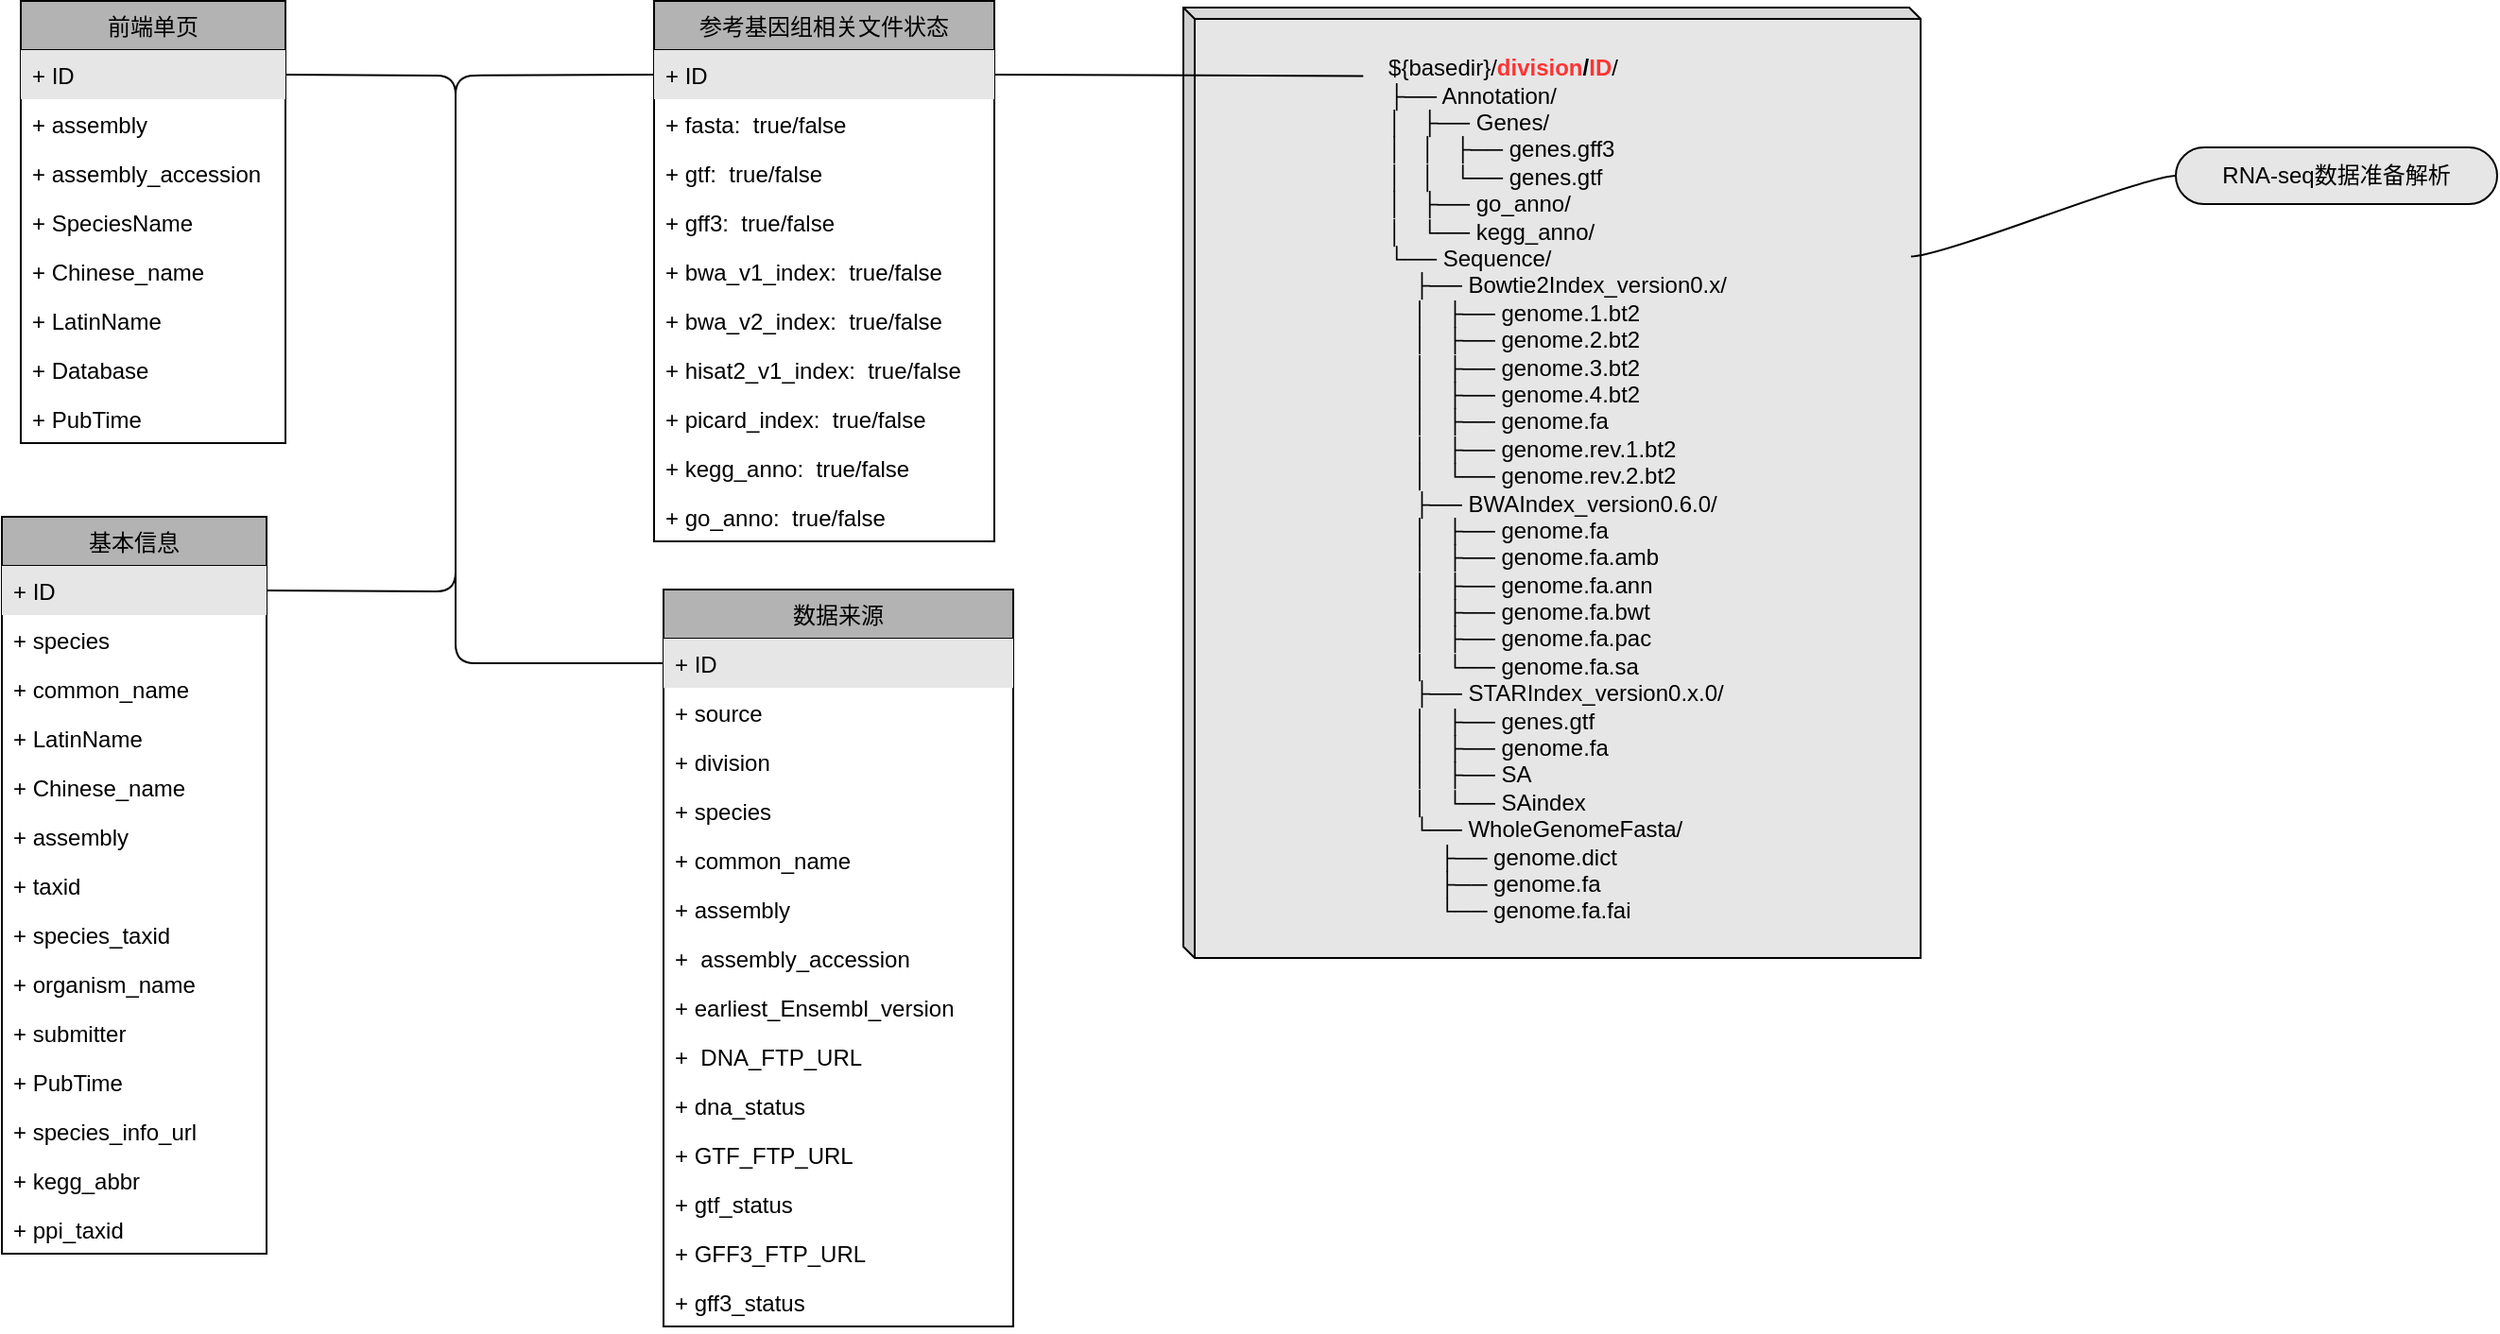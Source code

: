 <mxfile version="10.6.0" type="github"><diagram name="Page-1" id="e7e014a7-5840-1c2e-5031-d8a46d1fe8dd"><mxGraphModel dx="1394" dy="744" grid="1" gridSize="10" guides="1" tooltips="1" connect="1" arrows="1" fold="1" page="1" pageScale="1" pageWidth="1169" pageHeight="826" background="#ffffff" math="0" shadow="0"><root><mxCell id="0"/><mxCell id="1" parent="0"/><UserObject label="前端单页" link="https://docs.qq.com/sheet/DSExEd1J1Y2RzSFlT?tab=BB08J2" id="06fMgOSuVznjS3OfvBHH-41"><mxCell style="swimlane;fontStyle=0;childLayout=stackLayout;horizontal=1;startSize=26;fillColor=#B3B3B3;horizontalStack=0;resizeParent=1;resizeParentMax=0;resizeLast=0;collapsible=1;marginBottom=0;" parent="1" vertex="1"><mxGeometry x="60" y="114.5" width="140" height="234" as="geometry"/></mxCell></UserObject><mxCell id="06fMgOSuVznjS3OfvBHH-42" value="+ ID" style="text;strokeColor=none;fillColor=#E6E6E6;align=left;verticalAlign=top;spacingLeft=4;spacingRight=4;overflow=hidden;rotatable=0;points=[[0,0.5],[1,0.5]];portConstraint=eastwest;" parent="06fMgOSuVznjS3OfvBHH-41" vertex="1"><mxGeometry y="26" width="140" height="26" as="geometry"/></mxCell><mxCell id="06fMgOSuVznjS3OfvBHH-43" value="+ assembly" style="text;strokeColor=none;fillColor=none;align=left;verticalAlign=top;spacingLeft=4;spacingRight=4;overflow=hidden;rotatable=0;points=[[0,0.5],[1,0.5]];portConstraint=eastwest;" parent="06fMgOSuVznjS3OfvBHH-41" vertex="1"><mxGeometry y="52" width="140" height="26" as="geometry"/></mxCell><mxCell id="06fMgOSuVznjS3OfvBHH-45" value="+ assembly_accession" style="text;strokeColor=none;fillColor=none;align=left;verticalAlign=top;spacingLeft=4;spacingRight=4;overflow=hidden;rotatable=0;points=[[0,0.5],[1,0.5]];portConstraint=eastwest;" parent="06fMgOSuVznjS3OfvBHH-41" vertex="1"><mxGeometry y="78" width="140" height="26" as="geometry"/></mxCell><mxCell id="06fMgOSuVznjS3OfvBHH-44" value="+ SpeciesName" style="text;strokeColor=none;fillColor=none;align=left;verticalAlign=top;spacingLeft=4;spacingRight=4;overflow=hidden;rotatable=0;points=[[0,0.5],[1,0.5]];portConstraint=eastwest;" parent="06fMgOSuVznjS3OfvBHH-41" vertex="1"><mxGeometry y="104" width="140" height="26" as="geometry"/></mxCell><mxCell id="06fMgOSuVznjS3OfvBHH-54" value="+ Chinese_name" style="text;strokeColor=none;fillColor=none;align=left;verticalAlign=top;spacingLeft=4;spacingRight=4;overflow=hidden;rotatable=0;points=[[0,0.5],[1,0.5]];portConstraint=eastwest;" parent="06fMgOSuVznjS3OfvBHH-41" vertex="1"><mxGeometry y="130" width="140" height="26" as="geometry"/></mxCell><mxCell id="06fMgOSuVznjS3OfvBHH-55" value="+ LatinName" style="text;strokeColor=none;fillColor=none;align=left;verticalAlign=top;spacingLeft=4;spacingRight=4;overflow=hidden;rotatable=0;points=[[0,0.5],[1,0.5]];portConstraint=eastwest;" parent="06fMgOSuVznjS3OfvBHH-41" vertex="1"><mxGeometry y="156" width="140" height="26" as="geometry"/></mxCell><mxCell id="06fMgOSuVznjS3OfvBHH-56" value="+ Database" style="text;strokeColor=none;fillColor=none;align=left;verticalAlign=top;spacingLeft=4;spacingRight=4;overflow=hidden;rotatable=0;points=[[0,0.5],[1,0.5]];portConstraint=eastwest;" parent="06fMgOSuVznjS3OfvBHH-41" vertex="1"><mxGeometry y="182" width="140" height="26" as="geometry"/></mxCell><mxCell id="06fMgOSuVznjS3OfvBHH-57" value="+ PubTime" style="text;strokeColor=none;fillColor=none;align=left;verticalAlign=top;spacingLeft=4;spacingRight=4;overflow=hidden;rotatable=0;points=[[0,0.5],[1,0.5]];portConstraint=eastwest;" parent="06fMgOSuVznjS3OfvBHH-41" vertex="1"><mxGeometry y="208" width="140" height="26" as="geometry"/></mxCell><UserObject label="数据来源" link="https://docs.qq.com/sheet/DSE1sZG5hVG16Y0ZN?opendocxfrom=admin&amp;tab=BB08J2" id="uV6CGyWIzyHNBIg6_wyK-13"><mxCell style="swimlane;fontStyle=0;childLayout=stackLayout;horizontal=1;startSize=26;fillColor=#B3B3B3;horizontalStack=0;resizeParent=1;resizeParentMax=0;resizeLast=0;collapsible=1;marginBottom=0;" parent="1" vertex="1"><mxGeometry x="400" y="426" width="185" height="390" as="geometry"/></mxCell></UserObject><mxCell id="uV6CGyWIzyHNBIg6_wyK-14" value="+ ID" style="text;strokeColor=none;fillColor=#E6E6E6;align=left;verticalAlign=top;spacingLeft=4;spacingRight=4;overflow=hidden;rotatable=0;points=[[0,0.5],[1,0.5]];portConstraint=eastwest;" parent="uV6CGyWIzyHNBIg6_wyK-13" vertex="1"><mxGeometry y="26" width="185" height="26" as="geometry"/></mxCell><mxCell id="uV6CGyWIzyHNBIg6_wyK-15" value="+ source" style="text;strokeColor=none;fillColor=none;align=left;verticalAlign=top;spacingLeft=4;spacingRight=4;overflow=hidden;rotatable=0;points=[[0,0.5],[1,0.5]];portConstraint=eastwest;" parent="uV6CGyWIzyHNBIg6_wyK-13" vertex="1"><mxGeometry y="52" width="185" height="26" as="geometry"/></mxCell><mxCell id="7KCjLJ9afhSHqx6-6r_i-3" value="+ division" style="text;strokeColor=none;fillColor=none;align=left;verticalAlign=top;spacingLeft=4;spacingRight=4;overflow=hidden;rotatable=0;points=[[0,0.5],[1,0.5]];portConstraint=eastwest;" parent="uV6CGyWIzyHNBIg6_wyK-13" vertex="1"><mxGeometry y="78" width="185" height="26" as="geometry"/></mxCell><mxCell id="uV6CGyWIzyHNBIg6_wyK-16" value="+ species" style="text;strokeColor=none;fillColor=none;align=left;verticalAlign=top;spacingLeft=4;spacingRight=4;overflow=hidden;rotatable=0;points=[[0,0.5],[1,0.5]];portConstraint=eastwest;" parent="uV6CGyWIzyHNBIg6_wyK-13" vertex="1"><mxGeometry y="104" width="185" height="26" as="geometry"/></mxCell><mxCell id="uV6CGyWIzyHNBIg6_wyK-17" value="+ common_name" style="text;strokeColor=none;fillColor=none;align=left;verticalAlign=top;spacingLeft=4;spacingRight=4;overflow=hidden;rotatable=0;points=[[0,0.5],[1,0.5]];portConstraint=eastwest;" parent="uV6CGyWIzyHNBIg6_wyK-13" vertex="1"><mxGeometry y="130" width="185" height="26" as="geometry"/></mxCell><mxCell id="uV6CGyWIzyHNBIg6_wyK-18" value="+ assembly" style="text;strokeColor=none;fillColor=none;align=left;verticalAlign=top;spacingLeft=4;spacingRight=4;overflow=hidden;rotatable=0;points=[[0,0.5],[1,0.5]];portConstraint=eastwest;" parent="uV6CGyWIzyHNBIg6_wyK-13" vertex="1"><mxGeometry y="156" width="185" height="26" as="geometry"/></mxCell><mxCell id="uV6CGyWIzyHNBIg6_wyK-19" value="+   assembly_accession" style="text;strokeColor=none;fillColor=none;align=left;verticalAlign=top;spacingLeft=4;spacingRight=4;overflow=hidden;rotatable=0;points=[[0,0.5],[1,0.5]];portConstraint=eastwest;" parent="uV6CGyWIzyHNBIg6_wyK-13" vertex="1"><mxGeometry y="182" width="185" height="26" as="geometry"/></mxCell><mxCell id="uV6CGyWIzyHNBIg6_wyK-20" value="+ earliest_Ensembl_version" style="text;strokeColor=none;fillColor=none;align=left;verticalAlign=top;spacingLeft=4;spacingRight=4;overflow=hidden;rotatable=0;points=[[0,0.5],[1,0.5]];portConstraint=eastwest;" parent="uV6CGyWIzyHNBIg6_wyK-13" vertex="1"><mxGeometry y="208" width="185" height="26" as="geometry"/></mxCell><mxCell id="uV6CGyWIzyHNBIg6_wyK-26" value="+   DNA_FTP_URL" style="text;strokeColor=none;fillColor=none;align=left;verticalAlign=top;spacingLeft=4;spacingRight=4;overflow=hidden;rotatable=0;points=[[0,0.5],[1,0.5]];portConstraint=eastwest;" parent="uV6CGyWIzyHNBIg6_wyK-13" vertex="1"><mxGeometry y="234" width="185" height="26" as="geometry"/></mxCell><mxCell id="uV6CGyWIzyHNBIg6_wyK-27" value="+ dna_status" style="text;strokeColor=none;fillColor=none;align=left;verticalAlign=top;spacingLeft=4;spacingRight=4;overflow=hidden;rotatable=0;points=[[0,0.5],[1,0.5]];portConstraint=eastwest;" parent="uV6CGyWIzyHNBIg6_wyK-13" vertex="1"><mxGeometry y="260" width="185" height="26" as="geometry"/></mxCell><mxCell id="uV6CGyWIzyHNBIg6_wyK-28" value="+ GTF_FTP_URL" style="text;strokeColor=none;fillColor=none;align=left;verticalAlign=top;spacingLeft=4;spacingRight=4;overflow=hidden;rotatable=0;points=[[0,0.5],[1,0.5]];portConstraint=eastwest;" parent="uV6CGyWIzyHNBIg6_wyK-13" vertex="1"><mxGeometry y="286" width="185" height="26" as="geometry"/></mxCell><mxCell id="uV6CGyWIzyHNBIg6_wyK-29" value="+ gtf_status" style="text;strokeColor=none;fillColor=none;align=left;verticalAlign=top;spacingLeft=4;spacingRight=4;overflow=hidden;rotatable=0;points=[[0,0.5],[1,0.5]];portConstraint=eastwest;" parent="uV6CGyWIzyHNBIg6_wyK-13" vertex="1"><mxGeometry y="312" width="185" height="26" as="geometry"/></mxCell><mxCell id="uV6CGyWIzyHNBIg6_wyK-30" value="+ GFF3_FTP_URL" style="text;strokeColor=none;fillColor=none;align=left;verticalAlign=top;spacingLeft=4;spacingRight=4;overflow=hidden;rotatable=0;points=[[0,0.5],[1,0.5]];portConstraint=eastwest;" parent="uV6CGyWIzyHNBIg6_wyK-13" vertex="1"><mxGeometry y="338" width="185" height="26" as="geometry"/></mxCell><mxCell id="uV6CGyWIzyHNBIg6_wyK-31" value="+ gff3_status" style="text;strokeColor=none;fillColor=none;align=left;verticalAlign=top;spacingLeft=4;spacingRight=4;overflow=hidden;rotatable=0;points=[[0,0.5],[1,0.5]];portConstraint=eastwest;" parent="uV6CGyWIzyHNBIg6_wyK-13" vertex="1"><mxGeometry y="364" width="185" height="26" as="geometry"/></mxCell><mxCell id="uV6CGyWIzyHNBIg6_wyK-32" value="基本信息" style="swimlane;fontStyle=0;childLayout=stackLayout;horizontal=1;startSize=26;fillColor=#B3B3B3;horizontalStack=0;resizeParent=1;resizeParentMax=0;resizeLast=0;collapsible=1;marginBottom=0;" parent="1" vertex="1"><mxGeometry x="50" y="387.5" width="140" height="390" as="geometry"/></mxCell><mxCell id="uV6CGyWIzyHNBIg6_wyK-33" value="+ ID" style="text;strokeColor=none;fillColor=#E6E6E6;align=left;verticalAlign=top;spacingLeft=4;spacingRight=4;overflow=hidden;rotatable=0;points=[[0,0.5],[1,0.5]];portConstraint=eastwest;" parent="uV6CGyWIzyHNBIg6_wyK-32" vertex="1"><mxGeometry y="26" width="140" height="26" as="geometry"/></mxCell><mxCell id="uV6CGyWIzyHNBIg6_wyK-35" value="+ species" style="text;strokeColor=none;fillColor=none;align=left;verticalAlign=top;spacingLeft=4;spacingRight=4;overflow=hidden;rotatable=0;points=[[0,0.5],[1,0.5]];portConstraint=eastwest;" parent="uV6CGyWIzyHNBIg6_wyK-32" vertex="1"><mxGeometry y="52" width="140" height="26" as="geometry"/></mxCell><mxCell id="uV6CGyWIzyHNBIg6_wyK-36" value="+ common_name" style="text;strokeColor=none;fillColor=none;align=left;verticalAlign=top;spacingLeft=4;spacingRight=4;overflow=hidden;rotatable=0;points=[[0,0.5],[1,0.5]];portConstraint=eastwest;" parent="uV6CGyWIzyHNBIg6_wyK-32" vertex="1"><mxGeometry y="78" width="140" height="26" as="geometry"/></mxCell><mxCell id="uV6CGyWIzyHNBIg6_wyK-37" value="+ LatinName" style="text;strokeColor=none;fillColor=none;align=left;verticalAlign=top;spacingLeft=4;spacingRight=4;overflow=hidden;rotatable=0;points=[[0,0.5],[1,0.5]];portConstraint=eastwest;" parent="uV6CGyWIzyHNBIg6_wyK-32" vertex="1"><mxGeometry y="104" width="140" height="26" as="geometry"/></mxCell><mxCell id="uV6CGyWIzyHNBIg6_wyK-70" value="+ Chinese_name" style="text;strokeColor=none;fillColor=none;align=left;verticalAlign=top;spacingLeft=4;spacingRight=4;overflow=hidden;rotatable=0;points=[[0,0.5],[1,0.5]];portConstraint=eastwest;" parent="uV6CGyWIzyHNBIg6_wyK-32" vertex="1"><mxGeometry y="130" width="140" height="26" as="geometry"/></mxCell><mxCell id="uV6CGyWIzyHNBIg6_wyK-71" value="+ assembly" style="text;strokeColor=none;fillColor=none;align=left;verticalAlign=top;spacingLeft=4;spacingRight=4;overflow=hidden;rotatable=0;points=[[0,0.5],[1,0.5]];portConstraint=eastwest;" parent="uV6CGyWIzyHNBIg6_wyK-32" vertex="1"><mxGeometry y="156" width="140" height="26" as="geometry"/></mxCell><mxCell id="uV6CGyWIzyHNBIg6_wyK-48" value="+ taxid" style="text;strokeColor=none;fillColor=none;align=left;verticalAlign=top;spacingLeft=4;spacingRight=4;overflow=hidden;rotatable=0;points=[[0,0.5],[1,0.5]];portConstraint=eastwest;" parent="uV6CGyWIzyHNBIg6_wyK-32" vertex="1"><mxGeometry y="182" width="140" height="26" as="geometry"/></mxCell><mxCell id="uV6CGyWIzyHNBIg6_wyK-49" value="+ species_taxid" style="text;strokeColor=none;fillColor=none;align=left;verticalAlign=top;spacingLeft=4;spacingRight=4;overflow=hidden;rotatable=0;points=[[0,0.5],[1,0.5]];portConstraint=eastwest;" parent="uV6CGyWIzyHNBIg6_wyK-32" vertex="1"><mxGeometry y="208" width="140" height="26" as="geometry"/></mxCell><mxCell id="uV6CGyWIzyHNBIg6_wyK-50" value="+ organism_name" style="text;strokeColor=none;fillColor=none;align=left;verticalAlign=top;spacingLeft=4;spacingRight=4;overflow=hidden;rotatable=0;points=[[0,0.5],[1,0.5]];portConstraint=eastwest;" parent="uV6CGyWIzyHNBIg6_wyK-32" vertex="1"><mxGeometry y="234" width="140" height="26" as="geometry"/></mxCell><mxCell id="uV6CGyWIzyHNBIg6_wyK-51" value="+ submitter" style="text;strokeColor=none;fillColor=none;align=left;verticalAlign=top;spacingLeft=4;spacingRight=4;overflow=hidden;rotatable=0;points=[[0,0.5],[1,0.5]];portConstraint=eastwest;" parent="uV6CGyWIzyHNBIg6_wyK-32" vertex="1"><mxGeometry y="260" width="140" height="26" as="geometry"/></mxCell><mxCell id="uV6CGyWIzyHNBIg6_wyK-52" value="+ PubTime" style="text;strokeColor=none;fillColor=none;align=left;verticalAlign=top;spacingLeft=4;spacingRight=4;overflow=hidden;rotatable=0;points=[[0,0.5],[1,0.5]];portConstraint=eastwest;" parent="uV6CGyWIzyHNBIg6_wyK-32" vertex="1"><mxGeometry y="286" width="140" height="26" as="geometry"/></mxCell><mxCell id="uV6CGyWIzyHNBIg6_wyK-69" value="+ species_info_url" style="text;strokeColor=none;fillColor=none;align=left;verticalAlign=top;spacingLeft=4;spacingRight=4;overflow=hidden;rotatable=0;points=[[0,0.5],[1,0.5]];portConstraint=eastwest;" parent="uV6CGyWIzyHNBIg6_wyK-32" vertex="1"><mxGeometry y="312" width="140" height="26" as="geometry"/></mxCell><mxCell id="uV6CGyWIzyHNBIg6_wyK-67" value="+ kegg_abbr" style="text;strokeColor=none;fillColor=none;align=left;verticalAlign=top;spacingLeft=4;spacingRight=4;overflow=hidden;rotatable=0;points=[[0,0.5],[1,0.5]];portConstraint=eastwest;" parent="uV6CGyWIzyHNBIg6_wyK-32" vertex="1"><mxGeometry y="338" width="140" height="26" as="geometry"/></mxCell><mxCell id="uV6CGyWIzyHNBIg6_wyK-68" value="+ ppi_taxid" style="text;strokeColor=none;fillColor=none;align=left;verticalAlign=top;spacingLeft=4;spacingRight=4;overflow=hidden;rotatable=0;points=[[0,0.5],[1,0.5]];portConstraint=eastwest;" parent="uV6CGyWIzyHNBIg6_wyK-32" vertex="1"><mxGeometry y="364" width="140" height="26" as="geometry"/></mxCell><UserObject label="参考基因组相关文件状态" link="https://docs.qq.com/sheet/DSE1sZG5hVG16Y0ZN?opendocxfrom=admin&amp;tab=3ujkuu" id="06fMgOSuVznjS3OfvBHH-46"><mxCell style="swimlane;fontStyle=0;childLayout=stackLayout;horizontal=1;startSize=26;fillColor=#B3B3B3;horizontalStack=0;resizeParent=1;resizeParentMax=0;resizeLast=0;collapsible=1;marginBottom=0;" parent="1" vertex="1"><mxGeometry x="395" y="114.5" width="180" height="286" as="geometry"/></mxCell></UserObject><mxCell id="06fMgOSuVznjS3OfvBHH-47" value="+ ID" style="text;strokeColor=none;fillColor=#E6E6E6;align=left;verticalAlign=top;spacingLeft=4;spacingRight=4;overflow=hidden;rotatable=0;points=[[0,0.5],[1,0.5]];portConstraint=eastwest;" parent="06fMgOSuVznjS3OfvBHH-46" vertex="1"><mxGeometry y="26" width="180" height="26" as="geometry"/></mxCell><mxCell id="06fMgOSuVznjS3OfvBHH-48" value="+ fasta:  true/false" style="text;strokeColor=none;fillColor=none;align=left;verticalAlign=top;spacingLeft=4;spacingRight=4;overflow=hidden;rotatable=0;points=[[0,0.5],[1,0.5]];portConstraint=eastwest;" parent="06fMgOSuVznjS3OfvBHH-46" vertex="1"><mxGeometry y="52" width="180" height="26" as="geometry"/></mxCell><mxCell id="06fMgOSuVznjS3OfvBHH-49" value="+ gtf:  true/false" style="text;strokeColor=none;fillColor=none;align=left;verticalAlign=top;spacingLeft=4;spacingRight=4;overflow=hidden;rotatable=0;points=[[0,0.5],[1,0.5]];portConstraint=eastwest;" parent="06fMgOSuVznjS3OfvBHH-46" vertex="1"><mxGeometry y="78" width="180" height="26" as="geometry"/></mxCell><mxCell id="06fMgOSuVznjS3OfvBHH-50" value="+ gff3:  true/false" style="text;strokeColor=none;fillColor=none;align=left;verticalAlign=top;spacingLeft=4;spacingRight=4;overflow=hidden;rotatable=0;points=[[0,0.5],[1,0.5]];portConstraint=eastwest;" parent="06fMgOSuVznjS3OfvBHH-46" vertex="1"><mxGeometry y="104" width="180" height="26" as="geometry"/></mxCell><mxCell id="uV6CGyWIzyHNBIg6_wyK-1" value="+ bwa_v1_index:  true/false" style="text;strokeColor=none;fillColor=none;align=left;verticalAlign=top;spacingLeft=4;spacingRight=4;overflow=hidden;rotatable=0;points=[[0,0.5],[1,0.5]];portConstraint=eastwest;" parent="06fMgOSuVznjS3OfvBHH-46" vertex="1"><mxGeometry y="130" width="180" height="26" as="geometry"/></mxCell><mxCell id="uV6CGyWIzyHNBIg6_wyK-2" value="+ bwa_v2_index:  true/false" style="text;strokeColor=none;fillColor=none;align=left;verticalAlign=top;spacingLeft=4;spacingRight=4;overflow=hidden;rotatable=0;points=[[0,0.5],[1,0.5]];portConstraint=eastwest;" parent="06fMgOSuVznjS3OfvBHH-46" vertex="1"><mxGeometry y="156" width="180" height="26" as="geometry"/></mxCell><mxCell id="uV6CGyWIzyHNBIg6_wyK-3" value="+ hisat2_v1_index:  true/false" style="text;strokeColor=none;fillColor=none;align=left;verticalAlign=top;spacingLeft=4;spacingRight=4;overflow=hidden;rotatable=0;points=[[0,0.5],[1,0.5]];portConstraint=eastwest;" parent="06fMgOSuVznjS3OfvBHH-46" vertex="1"><mxGeometry y="182" width="180" height="26" as="geometry"/></mxCell><mxCell id="uV6CGyWIzyHNBIg6_wyK-4" value="+ picard_index:  true/false" style="text;strokeColor=none;fillColor=none;align=left;verticalAlign=top;spacingLeft=4;spacingRight=4;overflow=hidden;rotatable=0;points=[[0,0.5],[1,0.5]];portConstraint=eastwest;" parent="06fMgOSuVznjS3OfvBHH-46" vertex="1"><mxGeometry y="208" width="180" height="26" as="geometry"/></mxCell><mxCell id="uV6CGyWIzyHNBIg6_wyK-5" value="+ kegg_anno:  true/false" style="text;strokeColor=none;fillColor=none;align=left;verticalAlign=top;spacingLeft=4;spacingRight=4;overflow=hidden;rotatable=0;points=[[0,0.5],[1,0.5]];portConstraint=eastwest;" parent="06fMgOSuVznjS3OfvBHH-46" vertex="1"><mxGeometry y="234" width="180" height="26" as="geometry"/></mxCell><mxCell id="uV6CGyWIzyHNBIg6_wyK-6" value="+ go_anno:  true/false" style="text;strokeColor=none;fillColor=none;align=left;verticalAlign=top;spacingLeft=4;spacingRight=4;overflow=hidden;rotatable=0;points=[[0,0.5],[1,0.5]];portConstraint=eastwest;" parent="06fMgOSuVznjS3OfvBHH-46" vertex="1"><mxGeometry y="260" width="180" height="26" as="geometry"/></mxCell><mxCell id="uV6CGyWIzyHNBIg6_wyK-9" value="&lt;blockquote&gt;&lt;blockquote&gt;&lt;div align=&quot;left&quot;&gt;${basedir}/&lt;font color=&quot;#FF3333&quot;&gt;&lt;b&gt;division&lt;font color=&quot;#000000&quot;&gt;/&lt;/font&gt;ID&lt;/b&gt;&lt;font color=&quot;#000000&quot;&gt;/&lt;/font&gt;&lt;/font&gt;&lt;br&gt;├── Annotation/&lt;br&gt;│&amp;nbsp;&amp;nbsp; ├── Genes/&lt;br&gt;│&amp;nbsp;&amp;nbsp; │&amp;nbsp;&amp;nbsp; ├── genes.gff3&lt;br&gt;│&amp;nbsp;&amp;nbsp; │&amp;nbsp;&amp;nbsp; └── genes.gtf&lt;br&gt;│&amp;nbsp;&amp;nbsp; ├── go_anno/&lt;br&gt;│&amp;nbsp;&amp;nbsp; └── kegg_anno/&lt;br&gt;└── Sequence/&lt;br&gt;&amp;nbsp;&amp;nbsp;&amp;nbsp; ├── Bowtie2Index_version0.x/&lt;br&gt;&amp;nbsp;&amp;nbsp;&amp;nbsp; │&amp;nbsp;&amp;nbsp; ├── genome.1.bt2&lt;br&gt;&amp;nbsp;&amp;nbsp;&amp;nbsp; │&amp;nbsp;&amp;nbsp; ├── genome.2.bt2&lt;br&gt;&amp;nbsp;&amp;nbsp;&amp;nbsp; │&amp;nbsp;&amp;nbsp; ├── genome.3.bt2&lt;br&gt;&amp;nbsp;&amp;nbsp;&amp;nbsp; │&amp;nbsp;&amp;nbsp; ├── genome.4.bt2&lt;br&gt;&amp;nbsp;&amp;nbsp;&amp;nbsp; │&amp;nbsp;&amp;nbsp; ├── genome.fa&lt;br&gt;&amp;nbsp;&amp;nbsp;&amp;nbsp; │&amp;nbsp;&amp;nbsp; ├── genome.rev.1.bt2&lt;br&gt;&amp;nbsp;&amp;nbsp;&amp;nbsp; │&amp;nbsp;&amp;nbsp; └── genome.rev.2.bt2&lt;br&gt;&amp;nbsp;&amp;nbsp;&amp;nbsp; ├── BWAIndex_version0.6.0/&lt;br&gt;&amp;nbsp;&amp;nbsp;&amp;nbsp; │&amp;nbsp;&amp;nbsp; ├── genome.fa&lt;br&gt;&amp;nbsp;&amp;nbsp;&amp;nbsp; │&amp;nbsp;&amp;nbsp; ├── genome.fa.amb&lt;br&gt;&amp;nbsp;&amp;nbsp;&amp;nbsp; │&amp;nbsp;&amp;nbsp; ├── genome.fa.ann&lt;br&gt;&amp;nbsp;&amp;nbsp;&amp;nbsp; │&amp;nbsp;&amp;nbsp; ├── genome.fa.bwt&lt;br&gt;&amp;nbsp;&amp;nbsp;&amp;nbsp; │&amp;nbsp;&amp;nbsp; ├── genome.fa.pac&lt;br&gt;&amp;nbsp;&amp;nbsp;&amp;nbsp; │&amp;nbsp;&amp;nbsp; └── genome.fa.sa&lt;br&gt;&amp;nbsp;&amp;nbsp;&amp;nbsp; ├── STARIndex_version0.x.0/&lt;br&gt;&amp;nbsp;&amp;nbsp;&amp;nbsp; │&amp;nbsp;&amp;nbsp; ├── genes.gtf&lt;br&gt;&amp;nbsp;&amp;nbsp;&amp;nbsp; │&amp;nbsp;&amp;nbsp; ├── genome.fa&lt;br&gt;&amp;nbsp;&amp;nbsp;&amp;nbsp; │&amp;nbsp;&amp;nbsp; ├── SA&lt;br&gt;&amp;nbsp;&amp;nbsp;&amp;nbsp; │&amp;nbsp;&amp;nbsp; └── SAindex&lt;br&gt;&amp;nbsp;&amp;nbsp;&amp;nbsp; └── WholeGenomeFasta/&lt;br&gt;&amp;nbsp;&amp;nbsp;&amp;nbsp;&amp;nbsp;&amp;nbsp;&amp;nbsp;&amp;nbsp; ├── genome.dict&lt;br&gt;&amp;nbsp;&amp;nbsp;&amp;nbsp;&amp;nbsp;&amp;nbsp;&amp;nbsp;&amp;nbsp; ├── genome.fa&lt;br&gt;&amp;nbsp;&amp;nbsp;&amp;nbsp;&amp;nbsp;&amp;nbsp;&amp;nbsp;&amp;nbsp; └── genome.fa.fai&lt;br&gt;&lt;/div&gt;&lt;/blockquote&gt;&lt;/blockquote&gt;" style="shape=cube;whiteSpace=wrap;html=1;boundedLbl=1;backgroundOutline=1;darkOpacity=0.05;darkOpacity2=0.1;fillColor=#E6E6E6;size=6;" parent="1" vertex="1"><mxGeometry x="675" y="118" width="390" height="503" as="geometry"/></mxCell><mxCell id="uV6CGyWIzyHNBIg6_wyK-60" value="" style="endArrow=none;html=1;entryX=1;entryY=0.5;entryDx=0;entryDy=0;exitX=0;exitY=0.5;exitDx=0;exitDy=0;" parent="1" source="uV6CGyWIzyHNBIg6_wyK-14" target="06fMgOSuVznjS3OfvBHH-42" edge="1"><mxGeometry width="50" height="50" relative="1" as="geometry"><mxPoint x="395" y="460" as="sourcePoint"/><mxPoint x="80" y="840" as="targetPoint"/><Array as="points"><mxPoint x="290" y="465"/><mxPoint x="290" y="154"/></Array></mxGeometry></mxCell><mxCell id="uV6CGyWIzyHNBIg6_wyK-61" value="" style="endArrow=none;html=1;exitX=0;exitY=0.5;exitDx=0;exitDy=0;entryX=1;entryY=0.5;entryDx=0;entryDy=0;" parent="1" source="06fMgOSuVznjS3OfvBHH-47" target="uV6CGyWIzyHNBIg6_wyK-33" edge="1"><mxGeometry width="50" height="50" relative="1" as="geometry"><mxPoint x="30" y="890" as="sourcePoint"/><mxPoint x="170" y="520" as="targetPoint"/><Array as="points"><mxPoint x="290" y="154"/><mxPoint x="290" y="427"/></Array></mxGeometry></mxCell><mxCell id="uV6CGyWIzyHNBIg6_wyK-62" value="" style="endArrow=none;html=1;entryX=1;entryY=0.5;entryDx=0;entryDy=0;exitX=0.244;exitY=0.072;exitDx=0;exitDy=0;exitPerimeter=0;" parent="1" source="uV6CGyWIzyHNBIg6_wyK-9" target="06fMgOSuVznjS3OfvBHH-47" edge="1"><mxGeometry width="50" height="50" relative="1" as="geometry"><mxPoint x="30" y="890" as="sourcePoint"/><mxPoint x="580" y="150" as="targetPoint"/></mxGeometry></mxCell><UserObject label="RNA-seq数据准备解析" link="https://github.com/lidanqing123/drawio.picture/blob/master/%E6%96%B0RNA-seq%E6%95%B0%E6%8D%AE%E5%87%86%E5%A4%87%E8%A7%A3%E6%9E%90.pdf" id="uV6CGyWIzyHNBIg6_wyK-65"><mxCell style="whiteSpace=wrap;html=1;rounded=1;arcSize=50;align=center;verticalAlign=middle;container=1;recursiveResize=0;strokeWidth=1;autosize=1;spacing=4;treeFolding=1;fillColor=#E6E6E6;" parent="1" vertex="1"><mxGeometry x="1200" y="192" width="170" height="30" as="geometry"/></mxCell></UserObject><mxCell id="uV6CGyWIzyHNBIg6_wyK-66" value="" style="edgeStyle=entityRelationEdgeStyle;startArrow=none;endArrow=none;segment=10;curved=1;exitX=0.987;exitY=0.262;exitDx=0;exitDy=0;exitPerimeter=0;" parent="1" source="uV6CGyWIzyHNBIg6_wyK-9" target="uV6CGyWIzyHNBIg6_wyK-65" edge="1"><mxGeometry relative="1" as="geometry"><mxPoint x="1060" y="234" as="sourcePoint"/></mxGeometry></mxCell></root></mxGraphModel></diagram></mxfile>